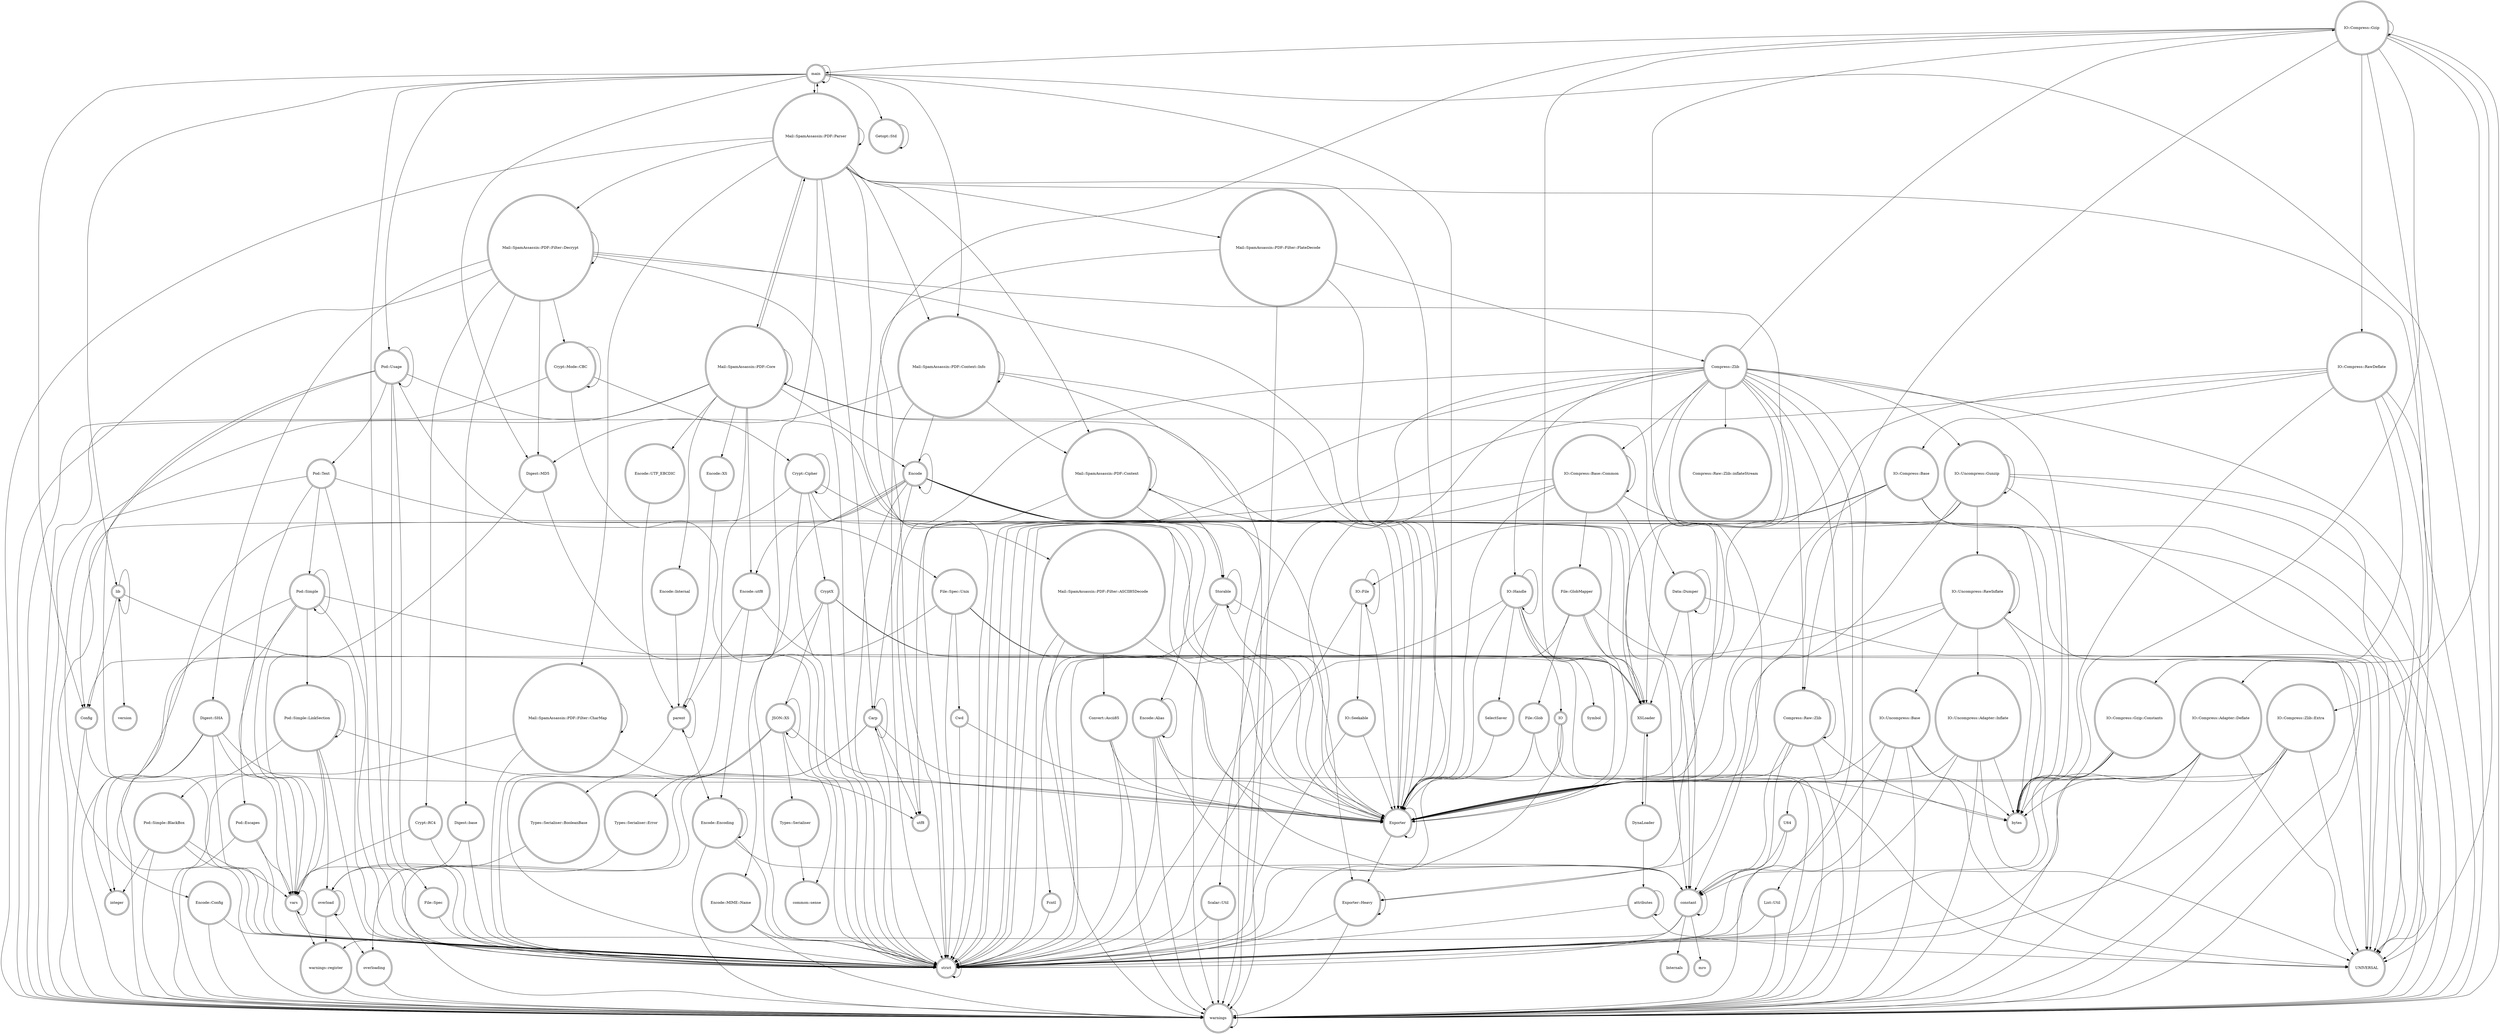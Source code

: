 digraph {
graph [overlap=false]
node [shape=doublecircle];
"Encode" -> "strict";
"Pod::Text" -> "warnings";
"Mail::SpamAssassin::PDF::Filter::Decrypt" -> "warnings";
"warnings::register" -> "warnings";
"Pod::Simple" -> "strict";
"lib" -> "strict";
"Pod::Simple" -> "Pod::Simple";
"main" -> "warnings";
"Mail::SpamAssassin::PDF::Core" -> "Exporter";
"IO::Compress::Gzip" -> "Exporter";
"IO::Compress::Base::Common" -> "strict";
"IO::Compress::Base" -> "Exporter";
"Storable" -> "Fcntl";
"Encode::Internal" -> "parent";
"Exporter::Heavy" -> "Exporter::Heavy";
"IO::Compress::Adapter::Deflate" -> "Exporter";
"Compress::Zlib" -> "IO::Handle";
"Encode::utf8" -> "bytes";
"Compress::Zlib" -> "Compress::Raw::Zlib::inflateStream";
"Encode" -> "Encode::utf8";
"Compress::Raw::Zlib" -> "bytes";
"Pod::Simple" -> "Pod::Escapes";
"Crypt::Mode::CBC" -> "Crypt::Mode::CBC";
"main" -> "strict";
"JSON::XS" -> "Types::Serialiser::Error";
"Encode" -> "Exporter";
"Mail::SpamAssassin::PDF::Context::Info" -> "Encode";
"Mail::SpamAssassin::PDF::Filter::ASCII85Decode" -> "strict";
"DynaLoader" -> "XSLoader";
"IO::Uncompress::Gunzip" -> "strict";
"IO" -> "warnings";
"IO::Compress::Gzip::Constants" -> "warnings";
"List::Util" -> "warnings";
"IO::File" -> "Exporter";
"IO::Compress::RawDeflate" -> "IO::Compress::Base";
"IO" -> "Exporter";
"IO::Uncompress::RawInflate" -> "bytes";
"Pod::Usage" -> "Pod::Usage";
"Carp" -> "Carp";
"JSON::XS" -> "common::sense";
"Compress::Zlib" -> "warnings";
"Compress::Raw::Zlib" -> "constant";
"Crypt::Mode::CBC" -> "warnings";
"IO" -> "strict";
"Pod::Simple::LinkSection" -> "vars";
"IO::Uncompress::Adapter::Inflate" -> "bytes";
"vars" -> "warnings::register";
"IO::Uncompress::Adapter::Inflate" -> "warnings";
"Digest::SHA" -> "vars";
"Mail::SpamAssassin::PDF::Context" -> "Mail::SpamAssassin::PDF::Context";
"Digest::SHA" -> "strict";
"lib" -> "Config";
"Mail::SpamAssassin::PDF::Context::Info" -> "Mail::SpamAssassin::PDF::Context::Info";
"Types::Serialiser" -> "common::sense";
"Mail::SpamAssassin::PDF::Parser" -> "UNIVERSAL";
"Config" -> "warnings";
"Mail::SpamAssassin::PDF::Parser" -> "Carp";
"Mail::SpamAssassin::PDF::Core" -> "Encode::utf8";
"main" -> "Mail::SpamAssassin::PDF::Parser";
"CryptX" -> "Exporter";
"IO::Uncompress::RawInflate" -> "UNIVERSAL";
"IO::Handle" -> "strict";
"Encode::MIME::Name" -> "warnings";
"Carp" -> "utf8";
"IO::Handle" -> "Exporter";
"Mail::SpamAssassin::PDF::Filter::Decrypt" -> "Digest::SHA";
"Pod::Simple::BlackBox" -> "vars";
"IO::Compress::Base::Common" -> "utf8";
"main" -> "Pod::Usage";
"CryptX" -> "strict";
"Mail::SpamAssassin::PDF::Filter::ASCII85Decode" -> "Exporter";
"Crypt::RC4" -> "vars";
"Compress::Zlib" -> "constant";
"Encode::XS" -> "parent";
"Mail::SpamAssassin::PDF::Filter::Decrypt" -> "Crypt::RC4";
"Exporter::Heavy" -> "strict";
"File::Glob" -> "warnings";
"IO::Seekable" -> "strict";
"File::GlobMapper" -> "warnings";
"Compress::Zlib" -> "Exporter";
"Pod::Simple" -> "Pod::Simple::LinkSection";
"File::Spec" -> "strict";
"Compress::Zlib" -> "Exporter::Heavy";
"File::GlobMapper" -> "strict";
"Encode::Alias" -> "warnings";
"Mail::SpamAssassin::PDF::Parser" -> "Mail::SpamAssassin::PDF::Context::Info";
"Compress::Zlib" -> "List::Util";
"U64" -> "constant";
"DynaLoader" -> "attributes";
"Carp" -> "overloading";
"IO::Uncompress::Gunzip" -> "IO::Uncompress::RawInflate";
"Mail::SpamAssassin::PDF::Filter::CharMap" -> "warnings";
"Mail::SpamAssassin::PDF::Filter::Decrypt" -> "Crypt::Mode::CBC";
"Mail::SpamAssassin::PDF::Context" -> "Exporter";
"Pod::Simple::LinkSection" -> "Pod::Simple::BlackBox";
"IO::Compress::Gzip" -> "bytes";
"Pod::Simple::LinkSection" -> "Pod::Simple::LinkSection";
"Cwd" -> "Exporter";
"Encode::Encoding" -> "warnings";
"Compress::Zlib" -> "Scalar::Util";
"main" -> "Mail::SpamAssassin::PDF::Context::Info";
"IO::Compress::Base::Common" -> "Exporter";
"main" -> "Getopt::Std";
"Storable" -> "warnings";
"IO::Compress::Adapter::Deflate" -> "UNIVERSAL";
"overload" -> "overloading";
"Exporter" -> "Exporter::Heavy";
"CryptX" -> "JSON::XS";
"File::Spec::Unix" -> "strict";
"IO::Compress::Base::Common" -> "constant";
"IO::Uncompress::RawInflate" -> "strict";
"IO::Compress::Gzip" -> "Exporter::Heavy";
"Mail::SpamAssassin::PDF::Parser" -> "Mail::SpamAssassin::PDF::Context";
"IO::Compress::Zlib::Extra" -> "bytes";
"IO::Uncompress::RawInflate" -> "Exporter";
"Pod::Text" -> "vars";
"IO::Compress::Gzip" -> "IO::Compress::Zlib::Extra";
"File::Spec::Unix" -> "constant";
"IO::Uncompress::Base" -> "warnings";
"Mail::SpamAssassin::PDF::Core" -> "warnings";
"main" -> "Digest::MD5";
"Mail::SpamAssassin::PDF::Filter::Decrypt" -> "XSLoader";
"constant" -> "mro";
"IO::Compress::Base::Common" -> "File::GlobMapper";
"Mail::SpamAssassin::PDF::Filter::CharMap" -> "strict";
"IO::Compress::Zlib::Extra" -> "Exporter";
"Compress::Raw::Zlib" -> "Exporter";
"Mail::SpamAssassin::PDF::Parser" -> "Mail::SpamAssassin::PDF::Filter::ASCII85Decode";
"Crypt::Mode::CBC" -> "strict";
"Encode::Alias" -> "strict";
"Data::Dumper" -> "Data::Dumper";
"Mail::SpamAssassin::PDF::Parser" -> "warnings";
"IO::Compress::Zlib::Extra" -> "warnings";
"File::Glob" -> "Exporter";
"IO::File" -> "IO::Seekable";
"File::Spec::Unix" -> "Cwd";
"constant" -> "strict";
"Mail::SpamAssassin::PDF::Filter::Decrypt" -> "Digest::base";
"Encode" -> "Encode";
"Pod::Escapes" -> "warnings";
"Pod::Simple::BlackBox" -> "strict";
"IO::File" -> "strict";
"Encode::Alias" -> "Encode::Alias";
"IO::Handle" -> "IO";
"File::Spec::Unix" -> "Config";
"JSON::XS" -> "JSON::XS";
"overload" -> "warnings::register";
"Digest::MD5" -> "strict";
"JSON::XS" -> "Exporter";
"Convert::Ascii85" -> "strict";
"Encode" -> "constant";
"Convert::Ascii85" -> "Exporter";
"Convert::Ascii85" -> "warnings";
"Encode::Encoding" -> "Encode::Encoding";
"IO::Compress::Zlib::Extra" -> "UNIVERSAL";
"Encode::MIME::Name" -> "strict";
"Compress::Zlib" -> "strict";
"IO::Compress::Base" -> "IO::File";
"Mail::SpamAssassin::PDF::Context::Info" -> "warnings";
"parent" -> "parent";
"main" -> "main";
"SelectSaver" -> "Exporter";
"Pod::Usage" -> "Exporter";
"Storable" -> "Exporter";
"Storable" -> "XSLoader";
"Mail::SpamAssassin::PDF::Core" -> "Encode::Config";
"IO::Handle" -> "SelectSaver";
"IO::Handle" -> "IO::Handle";
"IO::Uncompress::Base" -> "constant";
"Mail::SpamAssassin::PDF::Core" -> "strict";
"IO::Compress::RawDeflate" -> "UNIVERSAL";
"strict" -> "strict";
"Mail::SpamAssassin::PDF::Core" -> "Encode::Internal";
"Encode" -> "UNIVERSAL";
"Exporter" -> "Exporter";
"IO::Compress::Gzip" -> "Compress::Raw::Zlib";
"Encode::Alias" -> "Exporter";
"Encode::utf8" -> "parent";
"Mail::SpamAssassin::PDF::Filter::FlateDecode" -> "Exporter";
"overloading" -> "warnings";
"IO::Uncompress::Base" -> "Exporter";
"IO::Compress::Gzip" -> "main";
"main" -> "lib";
"IO::Uncompress::Adapter::Inflate" -> "strict";
"IO::Compress::RawDeflate" -> "strict";
"IO::Compress::Gzip" -> "IO::Compress::Gzip";
"Digest::base" -> "strict";
"Types::Serialiser::Error" -> "overload";
"IO::Compress::RawDeflate" -> "warnings";
"attributes" -> "UNIVERSAL";
"Pod::Usage" -> "strict";
"Compress::Zlib" -> "Compress::Raw::Zlib";
"Compress::Raw::Zlib" -> "Compress::Raw::Zlib";
"IO::Handle" -> "XSLoader";
"Mail::SpamAssassin::PDF::Filter::ASCII85Decode" -> "warnings";
"Pod::Escapes" -> "vars";
"IO::Compress::Gzip::Constants" -> "strict";
"IO::Compress::Gzip" -> "warnings";
"IO::Uncompress::Gunzip" -> "IO::Uncompress::Gunzip";
"IO::Compress::RawDeflate" -> "bytes";
"Mail::SpamAssassin::PDF::Parser" -> "strict";
"Crypt::Cipher" -> "warnings";
"Compress::Zlib" -> "UNIVERSAL";
"Encode::Encoding" -> "constant";
"IO::Compress::Gzip" -> "strict";
"Encode" -> "Storable";
"Pod::Simple::BlackBox" -> "warnings";
"Mail::SpamAssassin::PDF::Core" -> "Encode";
"JSON::XS" -> "Types::Serialiser::BooleanBase";
"IO::Compress::Adapter::Deflate" -> "warnings";
"IO::Compress::Adapter::Deflate" -> "bytes";
"IO::Compress::Gzip" -> "IO::Compress::Gzip::Constants";
"Mail::SpamAssassin::PDF::Filter::FlateDecode" -> "warnings";
"IO::Uncompress::RawInflate" -> "IO::Uncompress::RawInflate";
"Mail::SpamAssassin::PDF::Context::Info" -> "strict";
"Compress::Raw::Zlib" -> "strict";
"Mail::SpamAssassin::PDF::Filter::Decrypt" -> "Mail::SpamAssassin::PDF::Filter::Decrypt";
"attributes" -> "attributes";
"vars" -> "strict";
"Mail::SpamAssassin::PDF::Context::Info" -> "Digest::MD5";
"Fcntl" -> "strict";
"Mail::SpamAssassin::PDF::Filter::ASCII85Decode" -> "Convert::Ascii85";
"Pod::Usage" -> "vars";
"Scalar::Util" -> "strict";
"IO::Uncompress::RawInflate" -> "warnings";
"IO::Uncompress::Gunzip" -> "bytes";
"Encode::UTF_EBCDIC" -> "parent";
"IO::Compress::Gzip" -> "IO::Compress::RawDeflate";
"Mail::SpamAssassin::PDF::Core" -> "Data::Dumper";
"lib" -> "version";
"Crypt::Cipher" -> "CryptX";
"constant" -> "Internals";
"warnings" -> "warnings";
"vars" -> "vars";
"IO::Compress::Base::Common" -> "IO::Compress::Base::Common";
"IO::Handle" -> "Symbol";
"Storable" -> "Storable";
"Mail::SpamAssassin::PDF::Context" -> "strict";
"IO::Uncompress::Gunzip" -> "Exporter::Heavy";
"main" -> "Exporter";
"IO::Uncompress::Base" -> "bytes";
"Mail::SpamAssassin::PDF::Parser" -> "Mail::SpamAssassin::PDF::Parser";
"parent" -> "Encode::Encoding";
"Mail::SpamAssassin::PDF::Parser" -> "Mail::SpamAssassin::PDF::Core";
"Mail::SpamAssassin::PDF::Core" -> "Mail::SpamAssassin::PDF::Parser";
"Compress::Zlib" -> "XSLoader";
"Mail::SpamAssassin::PDF::Filter::Decrypt" -> "Digest::MD5";
"Pod::Simple::LinkSection" -> "utf8";
"Digest::SHA" -> "warnings";
"Digest::SHA" -> "Exporter";
"IO::File" -> "IO::File";
"Mail::SpamAssassin::PDF::Parser" -> "main";
"File::Glob" -> "strict";
"Getopt::Std" -> "Getopt::Std";
"Compress::Zlib" -> "utf8";
"Compress::Zlib" -> "IO::Compress::Gzip";
"Mail::SpamAssassin::PDF::Filter::CharMap" -> "Mail::SpamAssassin::PDF::Filter::CharMap";
"Mail::SpamAssassin::PDF::Core" -> "Encode::XS";
"Pod::Simple::BlackBox" -> "integer";
"Encode" -> "Encode::Alias";
"U64" -> "warnings";
"Crypt::Cipher" -> "strict";
"Encode::utf8" -> "Encode::Encoding";
"Mail::SpamAssassin::PDF::Filter::FlateDecode" -> "Compress::Zlib";
"File::GlobMapper" -> "File::Glob";
"main" -> "Config";
"IO::Uncompress::Base" -> "strict";
"Encode::Config" -> "strict";
"CryptX" -> "warnings";
"Compress::Zlib" -> "IO::Uncompress::Gunzip";
"Mail::SpamAssassin::PDF::Parser" -> "Exporter";
"IO::Compress::Base" -> "warnings";
"Data::Dumper" -> "bytes";
"IO::Compress::Gzip::Constants" -> "constant";
"Encode" -> "XSLoader";
"JSON::XS" -> "Types::Serialiser";
"Pod::Simple::LinkSection" -> "overload";
"lib" -> "lib";
"constant" -> "constant";
"Mail::SpamAssassin::PDF::Filter::Decrypt" -> "Exporter";
"Mail::SpamAssassin::PDF::Parser" -> "Mail::SpamAssassin::PDF::Filter::CharMap";
"Mail::SpamAssassin::PDF::Context::Info" -> "Exporter";
"constant" -> "warnings::register";
"Mail::SpamAssassin::PDF::Core" -> "Encode::UTF_EBCDIC";
"Mail::SpamAssassin::PDF::Parser" -> "Mail::SpamAssassin::PDF::Filter::FlateDecode";
"IO::Compress::Base::Common" -> "bytes";
"IO::Compress::Base" -> "UNIVERSAL";
"IO::Uncompress::RawInflate" -> "IO::Uncompress::Adapter::Inflate";
"Mail::SpamAssassin::PDF::Parser" -> "Mail::SpamAssassin::PDF::Filter::Decrypt";
"parent" -> "strict";
"attributes" -> "strict";
"Mail::SpamAssassin::PDF::Context" -> "Storable";
"Data::Dumper" -> "constant";
"IO::Uncompress::RawInflate" -> "IO::Uncompress::Base";
"Encode" -> "Encode::MIME::Name";
"Compress::Zlib" -> "U64";
"Scalar::Util" -> "warnings";
"XSLoader" -> "DynaLoader";
"overload" -> "overload";
"Mail::SpamAssassin::PDF::Context::Info" -> "Mail::SpamAssassin::PDF::Context";
"Mail::SpamAssassin::PDF::Filter::CharMap" -> "Exporter";
"Pod::Usage" -> "Pod::Text";
"Mail::SpamAssassin::PDF::Filter::FlateDecode" -> "strict";
"Pod::Text" -> "Pod::Simple";
"Crypt::Cipher" -> "Exporter";
"Encode::Encoding" -> "strict";
"Pod::Simple" -> "UNIVERSAL";
"Config" -> "strict";
"Data::Dumper" -> "XSLoader";
"IO::Uncompress::Gunzip" -> "warnings";
"Compress::Zlib" -> "bytes";
"File::Spec::Unix" -> "XSLoader";
"Encode" -> "Carp";
"File::GlobMapper" -> "Exporter";
"Encode::Alias" -> "constant";
"IO::Uncompress::Gunzip" -> "UNIVERSAL";
"Mail::SpamAssassin::PDF::Core" -> "Mail::SpamAssassin::PDF::Core";
"Crypt::Mode::CBC" -> "Crypt::Cipher";
"Pod::Simple::LinkSection" -> "strict";
"Pod::Simple" -> "vars";
"IO::Compress::RawDeflate" -> "IO::Compress::Adapter::Deflate";
"IO::Compress::Zlib::Extra" -> "strict";
"Mail::SpamAssassin::PDF::Context" -> "warnings";
"Pod::Text" -> "Exporter";
"Digest::MD5" -> "vars";
"Compress::Zlib" -> "IO::Compress::Base::Common";
"Exporter::Heavy" -> "warnings";
"Pod::Escapes" -> "strict";
"Crypt::Cipher" -> "Crypt::Cipher";
"Pod::Usage" -> "File::Spec::Unix";
"Carp" -> "strict";
"Crypt::Cipher" -> "XSLoader";
"Pod::Usage" -> "Config";
"Pod::Text" -> "strict";
"File::GlobMapper" -> "XSLoader";
"IO::Uncompress::Base" -> "UNIVERSAL";
"IO::Uncompress::Adapter::Inflate" -> "Exporter";
"IO::Seekable" -> "Exporter";
"CryptX" -> "XSLoader";
"Pod::Usage" -> "File::Spec";
"IO::Compress::Gzip::Constants" -> "bytes";
"IO::Compress::RawDeflate" -> "Exporter";
"List::Util" -> "strict";
"IO::Compress::Gzip" -> "UNIVERSAL";
"IO::Compress::Adapter::Deflate" -> "strict";
"IO::Uncompress::Gunzip" -> "Exporter";
"Encode" -> "warnings";
"Compress::Raw::Zlib" -> "warnings";
"Pod::Simple" -> "integer";
"Encode::Config" -> "warnings";
"Digest::base" -> "vars";
"Types::Serialiser::BooleanBase" -> "overload";
"Digest::SHA" -> "integer";
"Mail::SpamAssassin::PDF::Filter::Decrypt" -> "strict";
"IO::Uncompress::Adapter::Inflate" -> "UNIVERSAL";
"Carp" -> "UNIVERSAL";
"Carp" -> "warnings";
"IO::Compress::Base" -> "strict";
"Crypt::RC4" -> "strict";
"IO::Compress::Base::Common" -> "warnings";
"Cwd" -> "strict";
}

